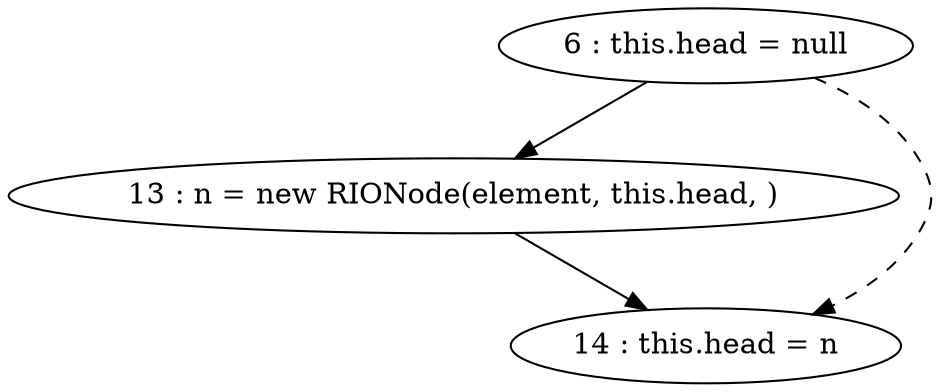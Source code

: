 digraph G {
"6 : this.head = null"
"6 : this.head = null" -> "13 : n = new RIONode(element, this.head, )"
"6 : this.head = null" -> "14 : this.head = n" [style=dashed]
"13 : n = new RIONode(element, this.head, )"
"13 : n = new RIONode(element, this.head, )" -> "14 : this.head = n"
"14 : this.head = n"
}